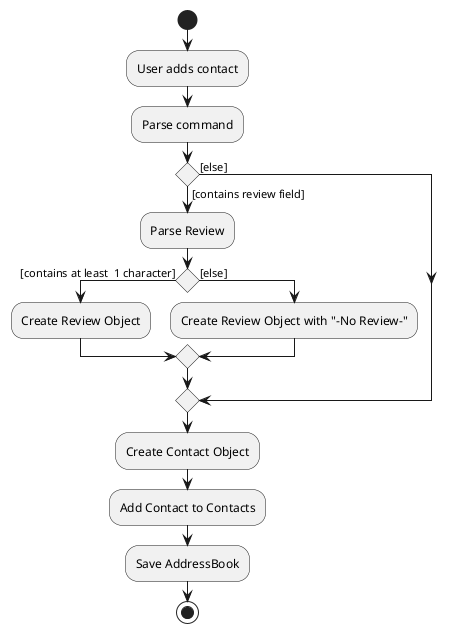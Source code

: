 @startuml
'https://plantuml.com/activity-diagram-beta

start
:User adds contact;
:Parse command;
if () then ([contains review field])
  :Parse Review;
  if () then ([contains at least  1 character])
  :Create Review Object;
  else ([else])
  :Create Review Object with "-No Review-";
  endif

else ([else])
endif

:Create Contact Object;
:Add Contact to Contacts;
:Save AddressBook;

stop

@enduml
